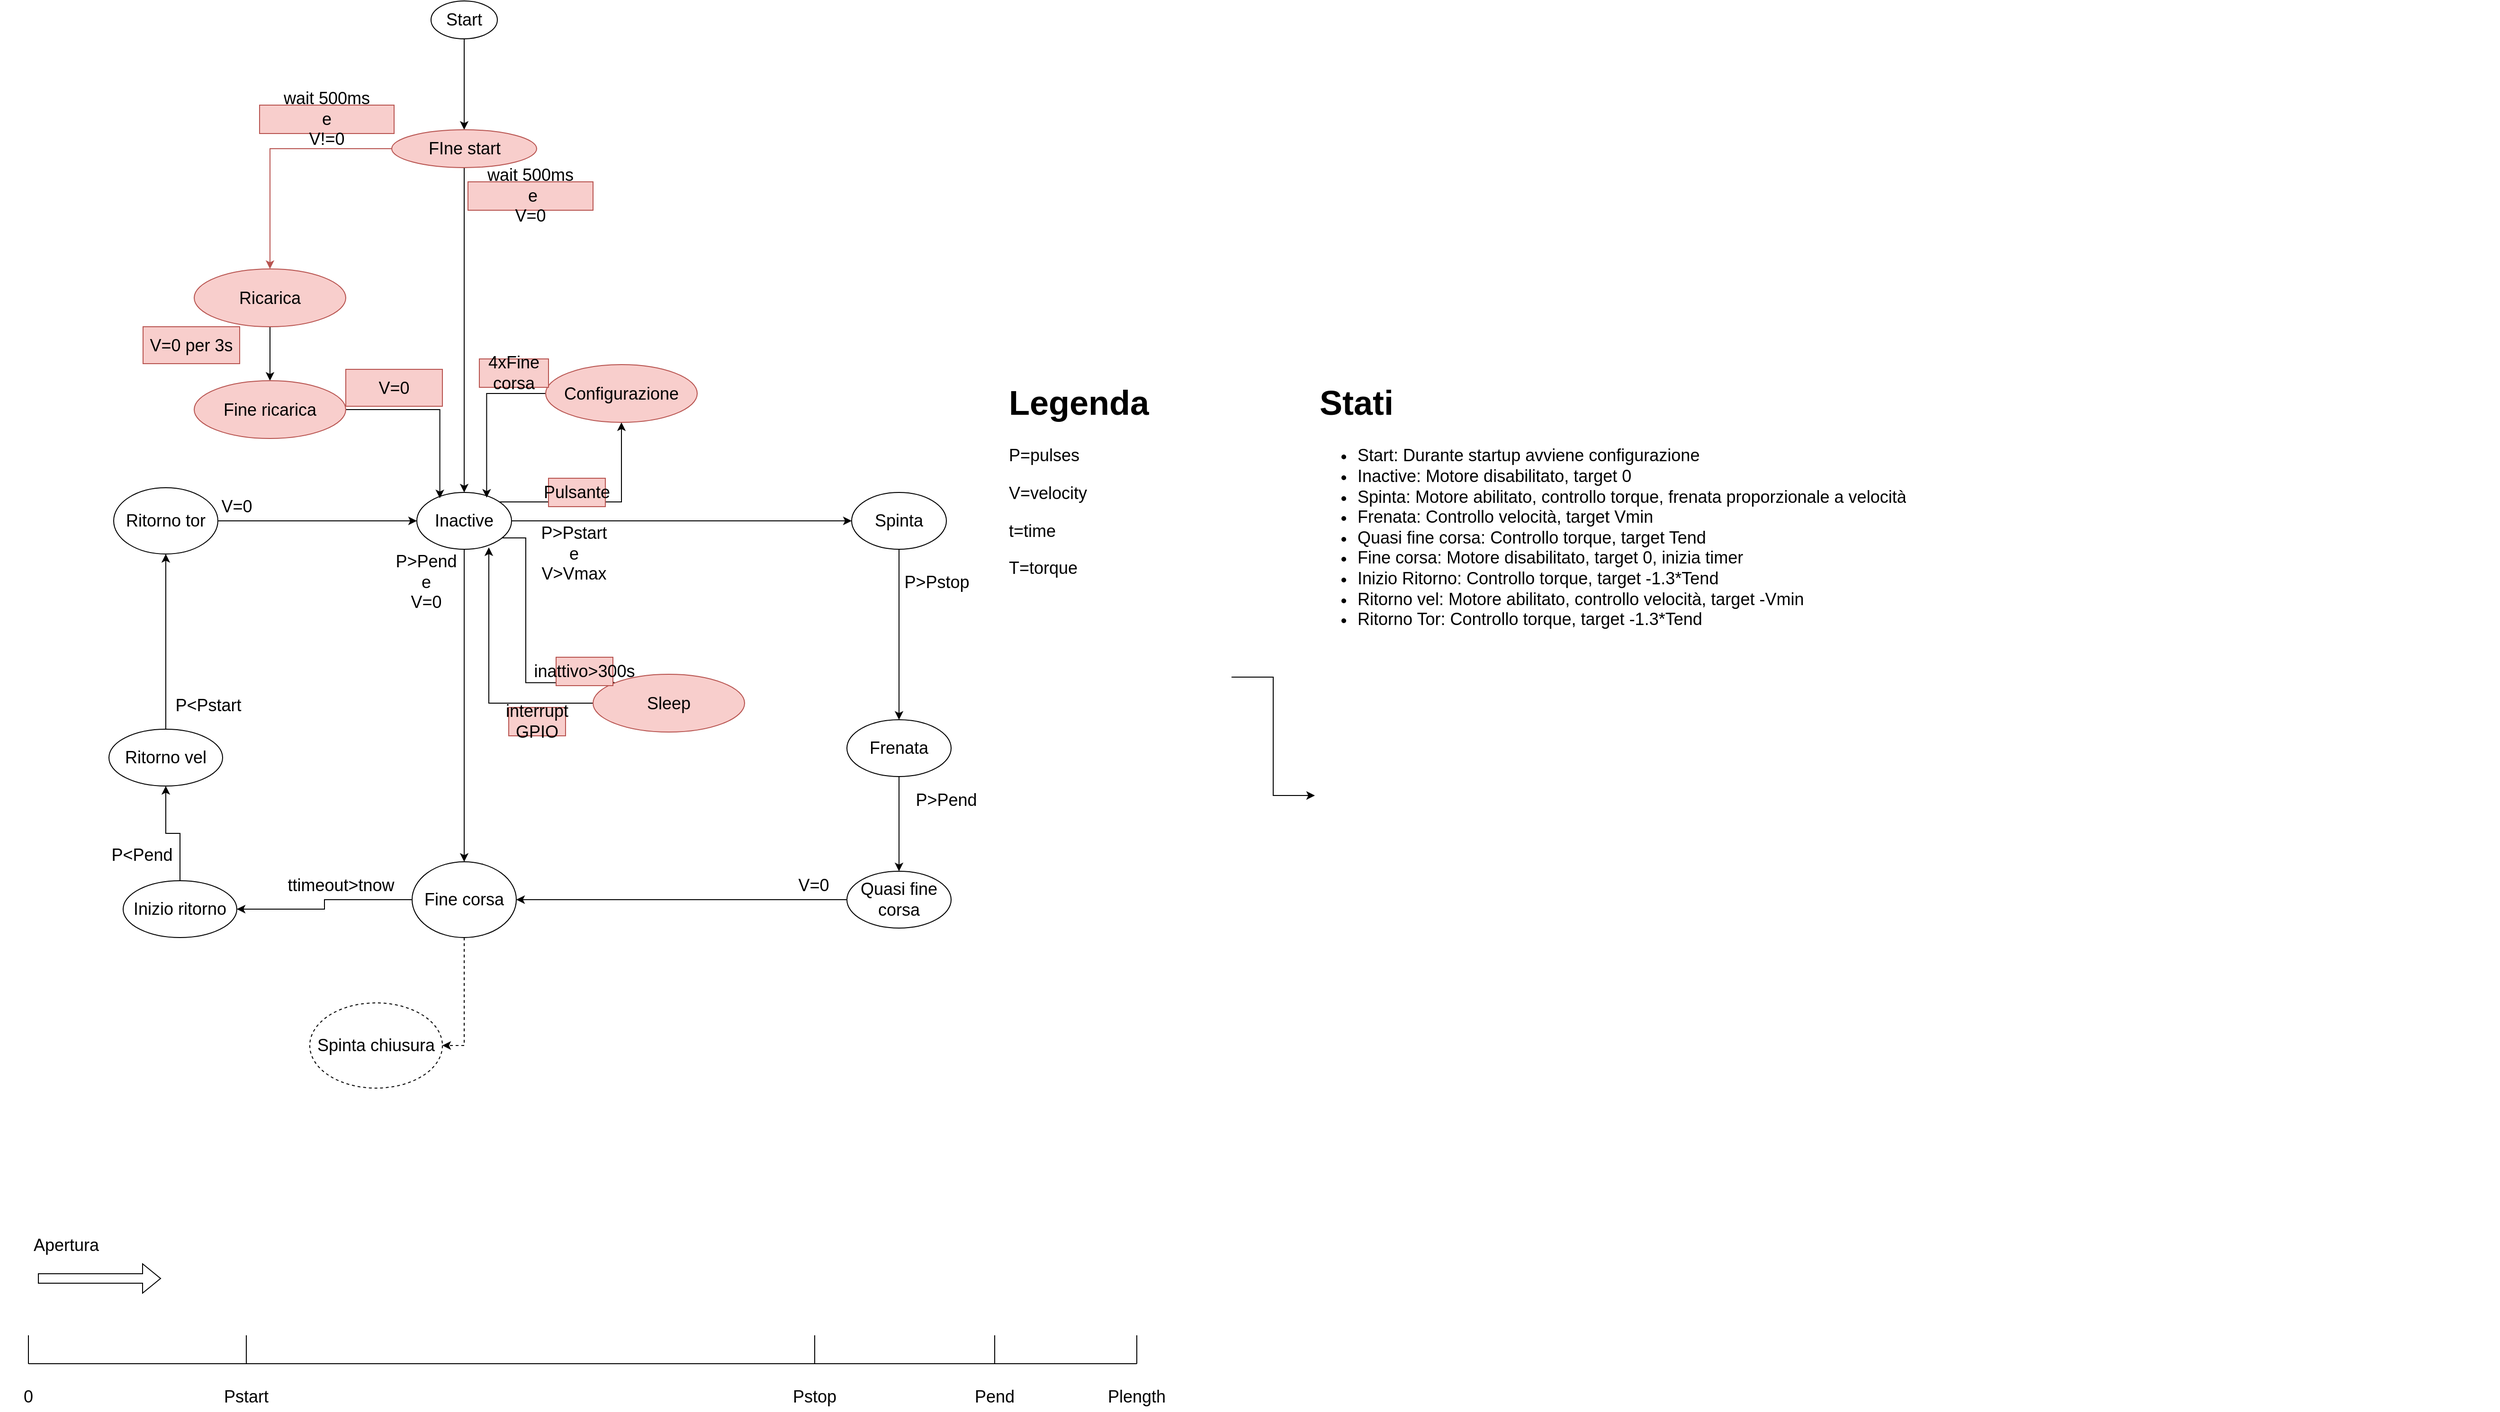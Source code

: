 <mxfile version="21.5.1" type="device">
  <diagram id="d7nroRAtxDbtay4YLN2V" name="Page-1">
    <mxGraphModel dx="1434" dy="844" grid="0" gridSize="10" guides="1" tooltips="1" connect="1" arrows="1" fold="1" page="1" pageScale="1" pageWidth="40000" pageHeight="20000" math="0" shadow="0">
      <root>
        <mxCell id="0" />
        <mxCell id="1" parent="0" />
        <mxCell id="zJO4zBRDwZIIRxrC0Oap-8" style="edgeStyle=orthogonalEdgeStyle;rounded=0;orthogonalLoop=1;jettySize=auto;html=1;entryX=0.5;entryY=0;entryDx=0;entryDy=0;fillColor=#f8cecc;strokeColor=#b85450;exitX=0;exitY=0.5;exitDx=0;exitDy=0;" parent="1" source="zJO4zBRDwZIIRxrC0Oap-12" target="zJO4zBRDwZIIRxrC0Oap-7" edge="1">
          <mxGeometry relative="1" as="geometry" />
        </mxCell>
        <mxCell id="zJO4zBRDwZIIRxrC0Oap-13" style="edgeStyle=orthogonalEdgeStyle;rounded=0;orthogonalLoop=1;jettySize=auto;html=1;entryX=0.5;entryY=0;entryDx=0;entryDy=0;" parent="1" source="75UP8MYDFvQBhDGf_e9d-1" target="zJO4zBRDwZIIRxrC0Oap-12" edge="1">
          <mxGeometry relative="1" as="geometry" />
        </mxCell>
        <mxCell id="75UP8MYDFvQBhDGf_e9d-1" value="Start" style="ellipse;whiteSpace=wrap;html=1;fontSize=18;" parent="1" vertex="1">
          <mxGeometry x="1407" y="401" width="70" height="40" as="geometry" />
        </mxCell>
        <mxCell id="75UP8MYDFvQBhDGf_e9d-11" style="edgeStyle=orthogonalEdgeStyle;rounded=0;orthogonalLoop=1;jettySize=auto;html=1;entryX=0;entryY=0.5;entryDx=0;entryDy=0;fontSize=18;" parent="1" source="75UP8MYDFvQBhDGf_e9d-2" target="75UP8MYDFvQBhDGf_e9d-3" edge="1">
          <mxGeometry relative="1" as="geometry" />
        </mxCell>
        <mxCell id="75UP8MYDFvQBhDGf_e9d-18" style="edgeStyle=orthogonalEdgeStyle;rounded=0;orthogonalLoop=1;jettySize=auto;html=1;entryX=0.5;entryY=0;entryDx=0;entryDy=0;fontSize=18;" parent="1" source="75UP8MYDFvQBhDGf_e9d-2" target="75UP8MYDFvQBhDGf_e9d-6" edge="1">
          <mxGeometry relative="1" as="geometry" />
        </mxCell>
        <mxCell id="zJO4zBRDwZIIRxrC0Oap-2" style="edgeStyle=orthogonalEdgeStyle;rounded=0;orthogonalLoop=1;jettySize=auto;html=1;entryX=0.5;entryY=1;entryDx=0;entryDy=0;" parent="1" source="75UP8MYDFvQBhDGf_e9d-2" target="zJO4zBRDwZIIRxrC0Oap-1" edge="1">
          <mxGeometry relative="1" as="geometry">
            <Array as="points">
              <mxPoint x="1608" y="930" />
            </Array>
          </mxGeometry>
        </mxCell>
        <mxCell id="VrOm38a-prXTXZv8Tp-e-2" style="edgeStyle=orthogonalEdgeStyle;rounded=0;orthogonalLoop=1;jettySize=auto;html=1;entryX=0;entryY=0;entryDx=0;entryDy=0;" edge="1" parent="1" source="75UP8MYDFvQBhDGf_e9d-2" target="VrOm38a-prXTXZv8Tp-e-1">
          <mxGeometry relative="1" as="geometry">
            <Array as="points">
              <mxPoint x="1507" y="968" />
              <mxPoint x="1507" y="1121" />
            </Array>
          </mxGeometry>
        </mxCell>
        <mxCell id="75UP8MYDFvQBhDGf_e9d-2" value="Inactive" style="ellipse;whiteSpace=wrap;html=1;fontSize=18;" parent="1" vertex="1">
          <mxGeometry x="1392" y="920" width="100" height="60" as="geometry" />
        </mxCell>
        <mxCell id="75UP8MYDFvQBhDGf_e9d-12" style="edgeStyle=orthogonalEdgeStyle;rounded=0;orthogonalLoop=1;jettySize=auto;html=1;entryX=0.5;entryY=0;entryDx=0;entryDy=0;fontSize=18;" parent="1" source="75UP8MYDFvQBhDGf_e9d-3" target="75UP8MYDFvQBhDGf_e9d-4" edge="1">
          <mxGeometry relative="1" as="geometry" />
        </mxCell>
        <mxCell id="75UP8MYDFvQBhDGf_e9d-3" value="Spinta" style="ellipse;whiteSpace=wrap;html=1;fontSize=18;" parent="1" vertex="1">
          <mxGeometry x="1851" y="920" width="100" height="60" as="geometry" />
        </mxCell>
        <mxCell id="75UP8MYDFvQBhDGf_e9d-13" style="edgeStyle=orthogonalEdgeStyle;rounded=0;orthogonalLoop=1;jettySize=auto;html=1;entryX=0.5;entryY=0;entryDx=0;entryDy=0;fontSize=18;" parent="1" source="75UP8MYDFvQBhDGf_e9d-4" target="75UP8MYDFvQBhDGf_e9d-5" edge="1">
          <mxGeometry relative="1" as="geometry" />
        </mxCell>
        <mxCell id="75UP8MYDFvQBhDGf_e9d-4" value="Frenata&lt;br style=&quot;font-size: 18px;&quot;&gt;" style="ellipse;whiteSpace=wrap;html=1;fontSize=18;" parent="1" vertex="1">
          <mxGeometry x="1846" y="1160" width="110" height="60" as="geometry" />
        </mxCell>
        <mxCell id="75UP8MYDFvQBhDGf_e9d-14" style="edgeStyle=orthogonalEdgeStyle;rounded=0;orthogonalLoop=1;jettySize=auto;html=1;entryX=1;entryY=0.5;entryDx=0;entryDy=0;fontSize=18;" parent="1" source="75UP8MYDFvQBhDGf_e9d-5" target="75UP8MYDFvQBhDGf_e9d-6" edge="1">
          <mxGeometry relative="1" as="geometry" />
        </mxCell>
        <mxCell id="75UP8MYDFvQBhDGf_e9d-5" value="Quasi fine corsa" style="ellipse;whiteSpace=wrap;html=1;fontSize=18;" parent="1" vertex="1">
          <mxGeometry x="1846" y="1320" width="110" height="60" as="geometry" />
        </mxCell>
        <mxCell id="75UP8MYDFvQBhDGf_e9d-19" style="edgeStyle=orthogonalEdgeStyle;rounded=0;orthogonalLoop=1;jettySize=auto;html=1;entryX=1;entryY=0.5;entryDx=0;entryDy=0;exitX=0.5;exitY=1;exitDx=0;exitDy=0;fontSize=18;dashed=1;" parent="1" source="75UP8MYDFvQBhDGf_e9d-6" target="75UP8MYDFvQBhDGf_e9d-9" edge="1">
          <mxGeometry relative="1" as="geometry" />
        </mxCell>
        <mxCell id="75UP8MYDFvQBhDGf_e9d-47" style="edgeStyle=orthogonalEdgeStyle;rounded=0;orthogonalLoop=1;jettySize=auto;html=1;entryX=1;entryY=0.5;entryDx=0;entryDy=0;fontSize=18;" parent="1" source="75UP8MYDFvQBhDGf_e9d-6" target="75UP8MYDFvQBhDGf_e9d-46" edge="1">
          <mxGeometry relative="1" as="geometry" />
        </mxCell>
        <mxCell id="75UP8MYDFvQBhDGf_e9d-6" value="Fine corsa" style="ellipse;whiteSpace=wrap;html=1;fontSize=18;" parent="1" vertex="1">
          <mxGeometry x="1387" y="1310" width="110" height="80" as="geometry" />
        </mxCell>
        <mxCell id="75UP8MYDFvQBhDGf_e9d-16" style="edgeStyle=orthogonalEdgeStyle;rounded=0;orthogonalLoop=1;jettySize=auto;html=1;entryX=0.5;entryY=1;entryDx=0;entryDy=0;fontSize=18;" parent="1" source="75UP8MYDFvQBhDGf_e9d-7" target="75UP8MYDFvQBhDGf_e9d-8" edge="1">
          <mxGeometry relative="1" as="geometry" />
        </mxCell>
        <mxCell id="75UP8MYDFvQBhDGf_e9d-7" value="Ritorno vel&lt;br style=&quot;font-size: 18px;&quot;&gt;" style="ellipse;whiteSpace=wrap;html=1;fontSize=18;" parent="1" vertex="1">
          <mxGeometry x="1067" y="1170" width="120" height="60" as="geometry" />
        </mxCell>
        <mxCell id="75UP8MYDFvQBhDGf_e9d-17" style="edgeStyle=orthogonalEdgeStyle;rounded=0;orthogonalLoop=1;jettySize=auto;html=1;entryX=0;entryY=0.5;entryDx=0;entryDy=0;fontSize=18;" parent="1" source="75UP8MYDFvQBhDGf_e9d-8" target="75UP8MYDFvQBhDGf_e9d-2" edge="1">
          <mxGeometry relative="1" as="geometry" />
        </mxCell>
        <mxCell id="75UP8MYDFvQBhDGf_e9d-8" value="Ritorno tor" style="ellipse;whiteSpace=wrap;html=1;fontSize=18;" parent="1" vertex="1">
          <mxGeometry x="1072" y="915" width="110" height="70" as="geometry" />
        </mxCell>
        <mxCell id="75UP8MYDFvQBhDGf_e9d-9" value="Spinta chiusura" style="ellipse;whiteSpace=wrap;html=1;fontSize=18;dashed=1;" parent="1" vertex="1">
          <mxGeometry x="1279" y="1459" width="140" height="90" as="geometry" />
        </mxCell>
        <mxCell id="75UP8MYDFvQBhDGf_e9d-51" style="edgeStyle=orthogonalEdgeStyle;rounded=0;orthogonalLoop=1;jettySize=auto;html=1;fontSize=18;" parent="1" source="75UP8MYDFvQBhDGf_e9d-20" target="75UP8MYDFvQBhDGf_e9d-45" edge="1">
          <mxGeometry relative="1" as="geometry" />
        </mxCell>
        <mxCell id="75UP8MYDFvQBhDGf_e9d-20" value="&lt;h1&gt;Legenda&lt;/h1&gt;&lt;p&gt;P=pulses&lt;/p&gt;&lt;p&gt;V=velocity&lt;/p&gt;&lt;p&gt;t=time&lt;/p&gt;&lt;p&gt;T=torque&lt;/p&gt;" style="text;html=1;strokeColor=none;fillColor=none;spacing=5;spacingTop=-20;whiteSpace=wrap;overflow=hidden;rounded=0;fontSize=18;" parent="1" vertex="1">
          <mxGeometry x="2012" y="790" width="240" height="650" as="geometry" />
        </mxCell>
        <mxCell id="75UP8MYDFvQBhDGf_e9d-21" value="" style="endArrow=none;html=1;rounded=0;fontSize=18;" parent="1" edge="1">
          <mxGeometry width="50" height="50" relative="1" as="geometry">
            <mxPoint x="982" y="1840" as="sourcePoint" />
            <mxPoint x="2152" y="1840" as="targetPoint" />
          </mxGeometry>
        </mxCell>
        <mxCell id="75UP8MYDFvQBhDGf_e9d-22" value="" style="endArrow=none;html=1;rounded=0;fontSize=18;" parent="1" edge="1">
          <mxGeometry width="50" height="50" relative="1" as="geometry">
            <mxPoint x="982" y="1840" as="sourcePoint" />
            <mxPoint x="982" y="1810" as="targetPoint" />
          </mxGeometry>
        </mxCell>
        <mxCell id="75UP8MYDFvQBhDGf_e9d-23" value="0" style="text;html=1;strokeColor=none;fillColor=none;align=center;verticalAlign=middle;whiteSpace=wrap;rounded=0;fontSize=18;" parent="1" vertex="1">
          <mxGeometry x="952" y="1860" width="60" height="30" as="geometry" />
        </mxCell>
        <mxCell id="75UP8MYDFvQBhDGf_e9d-24" value="" style="endArrow=none;html=1;rounded=0;fontSize=18;" parent="1" edge="1">
          <mxGeometry width="50" height="50" relative="1" as="geometry">
            <mxPoint x="1212" y="1840" as="sourcePoint" />
            <mxPoint x="1212" y="1810" as="targetPoint" />
          </mxGeometry>
        </mxCell>
        <mxCell id="75UP8MYDFvQBhDGf_e9d-25" value="Pstart" style="text;html=1;strokeColor=none;fillColor=none;align=center;verticalAlign=middle;whiteSpace=wrap;rounded=0;fontSize=18;" parent="1" vertex="1">
          <mxGeometry x="1182" y="1860" width="60" height="30" as="geometry" />
        </mxCell>
        <mxCell id="75UP8MYDFvQBhDGf_e9d-26" value="" style="endArrow=none;html=1;rounded=0;fontSize=18;" parent="1" edge="1">
          <mxGeometry width="50" height="50" relative="1" as="geometry">
            <mxPoint x="1812" y="1840.0" as="sourcePoint" />
            <mxPoint x="1812" y="1810.0" as="targetPoint" />
          </mxGeometry>
        </mxCell>
        <mxCell id="75UP8MYDFvQBhDGf_e9d-27" value="Pstop" style="text;html=1;strokeColor=none;fillColor=none;align=center;verticalAlign=middle;whiteSpace=wrap;rounded=0;fontSize=18;" parent="1" vertex="1">
          <mxGeometry x="1782" y="1860" width="60" height="30" as="geometry" />
        </mxCell>
        <mxCell id="75UP8MYDFvQBhDGf_e9d-28" value="" style="endArrow=none;html=1;rounded=0;fontSize=18;" parent="1" edge="1">
          <mxGeometry width="50" height="50" relative="1" as="geometry">
            <mxPoint x="2002" y="1840.0" as="sourcePoint" />
            <mxPoint x="2002" y="1810.0" as="targetPoint" />
          </mxGeometry>
        </mxCell>
        <mxCell id="75UP8MYDFvQBhDGf_e9d-29" value="Pend" style="text;html=1;strokeColor=none;fillColor=none;align=center;verticalAlign=middle;whiteSpace=wrap;rounded=0;fontSize=18;" parent="1" vertex="1">
          <mxGeometry x="1972" y="1860" width="60" height="30" as="geometry" />
        </mxCell>
        <mxCell id="75UP8MYDFvQBhDGf_e9d-30" value="" style="endArrow=none;html=1;rounded=0;fontSize=18;" parent="1" edge="1">
          <mxGeometry width="50" height="50" relative="1" as="geometry">
            <mxPoint x="2152" y="1840.0" as="sourcePoint" />
            <mxPoint x="2152" y="1810.0" as="targetPoint" />
          </mxGeometry>
        </mxCell>
        <mxCell id="75UP8MYDFvQBhDGf_e9d-31" value="Plength" style="text;html=1;strokeColor=none;fillColor=none;align=center;verticalAlign=middle;whiteSpace=wrap;rounded=0;fontSize=18;" parent="1" vertex="1">
          <mxGeometry x="2122" y="1860" width="60" height="30" as="geometry" />
        </mxCell>
        <mxCell id="75UP8MYDFvQBhDGf_e9d-32" value="" style="shape=flexArrow;endArrow=classic;html=1;rounded=0;fontSize=18;" parent="1" edge="1">
          <mxGeometry width="50" height="50" relative="1" as="geometry">
            <mxPoint x="992" y="1750" as="sourcePoint" />
            <mxPoint x="1122" y="1750" as="targetPoint" />
          </mxGeometry>
        </mxCell>
        <mxCell id="75UP8MYDFvQBhDGf_e9d-33" value="Apertura" style="text;html=1;strokeColor=none;fillColor=none;align=center;verticalAlign=middle;whiteSpace=wrap;rounded=0;fontSize=18;" parent="1" vertex="1">
          <mxGeometry x="992" y="1700" width="60" height="30" as="geometry" />
        </mxCell>
        <mxCell id="75UP8MYDFvQBhDGf_e9d-35" value="P&amp;gt;Pstart&lt;br&gt;e&lt;br&gt;V&amp;gt;Vmax" style="text;html=1;strokeColor=none;fillColor=none;align=center;verticalAlign=middle;whiteSpace=wrap;rounded=0;fontSize=18;" parent="1" vertex="1">
          <mxGeometry x="1528" y="970" width="60" height="30" as="geometry" />
        </mxCell>
        <mxCell id="75UP8MYDFvQBhDGf_e9d-38" value="P&amp;gt;Pstop" style="text;html=1;strokeColor=none;fillColor=none;align=center;verticalAlign=middle;whiteSpace=wrap;rounded=0;fontSize=18;" parent="1" vertex="1">
          <mxGeometry x="1911" y="1000" width="60" height="30" as="geometry" />
        </mxCell>
        <mxCell id="75UP8MYDFvQBhDGf_e9d-39" value="P&amp;gt;Pend" style="text;html=1;strokeColor=none;fillColor=none;align=center;verticalAlign=middle;whiteSpace=wrap;rounded=0;fontSize=18;" parent="1" vertex="1">
          <mxGeometry x="1921" y="1230" width="60" height="30" as="geometry" />
        </mxCell>
        <mxCell id="75UP8MYDFvQBhDGf_e9d-40" value="V=0" style="text;html=1;strokeColor=none;fillColor=none;align=center;verticalAlign=middle;whiteSpace=wrap;rounded=0;fontSize=18;" parent="1" vertex="1">
          <mxGeometry x="1781" y="1320" width="60" height="30" as="geometry" />
        </mxCell>
        <mxCell id="75UP8MYDFvQBhDGf_e9d-41" value="P&amp;gt;Pend&lt;br&gt;e&lt;br&gt;V=0" style="text;html=1;strokeColor=none;fillColor=none;align=center;verticalAlign=middle;whiteSpace=wrap;rounded=0;fontSize=18;" parent="1" vertex="1">
          <mxGeometry x="1372" y="1000" width="60" height="30" as="geometry" />
        </mxCell>
        <mxCell id="75UP8MYDFvQBhDGf_e9d-42" value="ttimeout&amp;gt;tnow" style="text;html=1;strokeColor=none;fillColor=none;align=center;verticalAlign=middle;whiteSpace=wrap;rounded=0;fontSize=18;" parent="1" vertex="1">
          <mxGeometry x="1282" y="1320" width="60" height="30" as="geometry" />
        </mxCell>
        <mxCell id="75UP8MYDFvQBhDGf_e9d-43" value="P&amp;lt;Pstart" style="text;html=1;strokeColor=none;fillColor=none;align=center;verticalAlign=middle;whiteSpace=wrap;rounded=0;fontSize=18;" parent="1" vertex="1">
          <mxGeometry x="1142" y="1130" width="60" height="30" as="geometry" />
        </mxCell>
        <mxCell id="75UP8MYDFvQBhDGf_e9d-44" value="V=0" style="text;html=1;strokeColor=none;fillColor=none;align=center;verticalAlign=middle;whiteSpace=wrap;rounded=0;fontSize=18;" parent="1" vertex="1">
          <mxGeometry x="1172" y="920" width="60" height="30" as="geometry" />
        </mxCell>
        <mxCell id="75UP8MYDFvQBhDGf_e9d-45" value="&lt;h1&gt;Stati&lt;/h1&gt;&lt;div&gt;&lt;ul&gt;&lt;li&gt;Start: Durante startup avviene configurazione&lt;/li&gt;&lt;li&gt;Inactive: Motore disabilitato, target 0&lt;/li&gt;&lt;li&gt;Spinta: Motore abilitato, controllo torque, frenata proporzionale a velocità&lt;/li&gt;&lt;li&gt;Frenata: Controllo velocità, target Vmin&lt;/li&gt;&lt;li&gt;Quasi fine corsa: Controllo torque, target Tend&lt;/li&gt;&lt;li&gt;Fine corsa: Motore disabilitato, target 0, inizia timer&lt;/li&gt;&lt;li&gt;Inizio Ritorno: Controllo torque, target -1.3*Tend&lt;/li&gt;&lt;li&gt;Ritorno vel: Motore abilitato, controllo velocità, target -Vmin&lt;/li&gt;&lt;li&gt;Ritorno Tor: Controllo torque, target -1.3*Tend&lt;/li&gt;&lt;/ul&gt;&lt;/div&gt;" style="text;html=1;strokeColor=none;fillColor=none;spacing=5;spacingTop=-20;whiteSpace=wrap;overflow=hidden;rounded=0;dashed=1;fontSize=18;" parent="1" vertex="1">
          <mxGeometry x="2340" y="790" width="1250" height="900" as="geometry" />
        </mxCell>
        <mxCell id="75UP8MYDFvQBhDGf_e9d-48" style="edgeStyle=orthogonalEdgeStyle;rounded=0;orthogonalLoop=1;jettySize=auto;html=1;entryX=0.5;entryY=1;entryDx=0;entryDy=0;fontSize=18;" parent="1" source="75UP8MYDFvQBhDGf_e9d-46" target="75UP8MYDFvQBhDGf_e9d-7" edge="1">
          <mxGeometry relative="1" as="geometry" />
        </mxCell>
        <mxCell id="75UP8MYDFvQBhDGf_e9d-46" value="Inizio ritorno" style="ellipse;whiteSpace=wrap;html=1;fontSize=18;" parent="1" vertex="1">
          <mxGeometry x="1082" y="1330" width="120" height="60" as="geometry" />
        </mxCell>
        <mxCell id="75UP8MYDFvQBhDGf_e9d-50" value="P&amp;lt;Pend" style="text;html=1;strokeColor=none;fillColor=none;align=center;verticalAlign=middle;whiteSpace=wrap;rounded=0;fontSize=18;" parent="1" vertex="1">
          <mxGeometry x="1072" y="1288" width="60" height="30" as="geometry" />
        </mxCell>
        <mxCell id="zJO4zBRDwZIIRxrC0Oap-4" style="edgeStyle=orthogonalEdgeStyle;rounded=0;orthogonalLoop=1;jettySize=auto;html=1;entryX=0.737;entryY=0.092;entryDx=0;entryDy=0;entryPerimeter=0;" parent="1" source="zJO4zBRDwZIIRxrC0Oap-1" target="75UP8MYDFvQBhDGf_e9d-2" edge="1">
          <mxGeometry relative="1" as="geometry" />
        </mxCell>
        <mxCell id="zJO4zBRDwZIIRxrC0Oap-1" value="Configurazione" style="ellipse;whiteSpace=wrap;html=1;fontSize=18;fillColor=#f8cecc;strokeColor=#b85450;" parent="1" vertex="1">
          <mxGeometry x="1528" y="785" width="160" height="61" as="geometry" />
        </mxCell>
        <mxCell id="zJO4zBRDwZIIRxrC0Oap-3" value="Pulsante" style="text;html=1;strokeColor=#b85450;fillColor=#f8cecc;align=center;verticalAlign=middle;whiteSpace=wrap;rounded=0;fontSize=18;" parent="1" vertex="1">
          <mxGeometry x="1531" y="905" width="60" height="30" as="geometry" />
        </mxCell>
        <mxCell id="zJO4zBRDwZIIRxrC0Oap-5" value="4xFine corsa" style="text;html=1;strokeColor=#b85450;fillColor=#f8cecc;align=center;verticalAlign=middle;whiteSpace=wrap;rounded=0;fontSize=18;" parent="1" vertex="1">
          <mxGeometry x="1458" y="779" width="73" height="30" as="geometry" />
        </mxCell>
        <mxCell id="zJO4zBRDwZIIRxrC0Oap-6" value="wait 500ms&lt;br&gt;&amp;nbsp;e&lt;br&gt;V=0" style="text;html=1;strokeColor=#b85450;fillColor=#f8cecc;align=center;verticalAlign=middle;whiteSpace=wrap;rounded=0;fontSize=18;" parent="1" vertex="1">
          <mxGeometry x="1446" y="592" width="132" height="30" as="geometry" />
        </mxCell>
        <mxCell id="zJO4zBRDwZIIRxrC0Oap-16" style="edgeStyle=orthogonalEdgeStyle;rounded=0;orthogonalLoop=1;jettySize=auto;html=1;entryX=0.5;entryY=0;entryDx=0;entryDy=0;" parent="1" source="zJO4zBRDwZIIRxrC0Oap-7" target="zJO4zBRDwZIIRxrC0Oap-15" edge="1">
          <mxGeometry relative="1" as="geometry" />
        </mxCell>
        <mxCell id="zJO4zBRDwZIIRxrC0Oap-7" value="Ricarica" style="ellipse;whiteSpace=wrap;html=1;fontSize=18;fillColor=#f8cecc;strokeColor=#b85450;" parent="1" vertex="1">
          <mxGeometry x="1157" y="684" width="160" height="61" as="geometry" />
        </mxCell>
        <mxCell id="zJO4zBRDwZIIRxrC0Oap-10" value="V=0 per 3s" style="text;html=1;strokeColor=#b85450;fillColor=#f8cecc;align=center;verticalAlign=middle;whiteSpace=wrap;rounded=0;fontSize=18;" parent="1" vertex="1">
          <mxGeometry x="1103" y="745" width="102" height="39" as="geometry" />
        </mxCell>
        <mxCell id="zJO4zBRDwZIIRxrC0Oap-11" value="wait 500ms&lt;br&gt;e&lt;br&gt;V!=0" style="text;html=1;strokeColor=#b85450;fillColor=#f8cecc;align=center;verticalAlign=middle;whiteSpace=wrap;rounded=0;fontSize=18;" parent="1" vertex="1">
          <mxGeometry x="1226" y="511" width="142" height="30" as="geometry" />
        </mxCell>
        <mxCell id="zJO4zBRDwZIIRxrC0Oap-14" style="edgeStyle=orthogonalEdgeStyle;rounded=0;orthogonalLoop=1;jettySize=auto;html=1;entryX=0.5;entryY=0;entryDx=0;entryDy=0;" parent="1" source="zJO4zBRDwZIIRxrC0Oap-12" target="75UP8MYDFvQBhDGf_e9d-2" edge="1">
          <mxGeometry relative="1" as="geometry" />
        </mxCell>
        <mxCell id="zJO4zBRDwZIIRxrC0Oap-12" value="FIne start" style="ellipse;whiteSpace=wrap;html=1;fontSize=18;fillColor=#f8cecc;strokeColor=#b85450;" parent="1" vertex="1">
          <mxGeometry x="1365.5" y="537" width="153" height="40" as="geometry" />
        </mxCell>
        <mxCell id="zJO4zBRDwZIIRxrC0Oap-17" style="edgeStyle=orthogonalEdgeStyle;rounded=0;orthogonalLoop=1;jettySize=auto;html=1;entryX=0.243;entryY=0.102;entryDx=0;entryDy=0;entryPerimeter=0;" parent="1" source="zJO4zBRDwZIIRxrC0Oap-15" target="75UP8MYDFvQBhDGf_e9d-2" edge="1">
          <mxGeometry relative="1" as="geometry" />
        </mxCell>
        <mxCell id="zJO4zBRDwZIIRxrC0Oap-15" value="Fine ricarica" style="ellipse;whiteSpace=wrap;html=1;fontSize=18;fillColor=#f8cecc;strokeColor=#b85450;" parent="1" vertex="1">
          <mxGeometry x="1157" y="802" width="160" height="61" as="geometry" />
        </mxCell>
        <mxCell id="zJO4zBRDwZIIRxrC0Oap-18" value="V=0" style="text;html=1;strokeColor=#b85450;fillColor=#f8cecc;align=center;verticalAlign=middle;whiteSpace=wrap;rounded=0;fontSize=18;" parent="1" vertex="1">
          <mxGeometry x="1317" y="790" width="102" height="39" as="geometry" />
        </mxCell>
        <mxCell id="VrOm38a-prXTXZv8Tp-e-4" style="edgeStyle=orthogonalEdgeStyle;rounded=0;orthogonalLoop=1;jettySize=auto;html=1;entryX=0.76;entryY=0.967;entryDx=0;entryDy=0;entryPerimeter=0;" edge="1" parent="1" source="VrOm38a-prXTXZv8Tp-e-1" target="75UP8MYDFvQBhDGf_e9d-2">
          <mxGeometry relative="1" as="geometry" />
        </mxCell>
        <mxCell id="VrOm38a-prXTXZv8Tp-e-1" value="Sleep&lt;br&gt;" style="ellipse;whiteSpace=wrap;html=1;fontSize=18;fillColor=#f8cecc;strokeColor=#b85450;" vertex="1" parent="1">
          <mxGeometry x="1578" y="1112" width="160" height="61" as="geometry" />
        </mxCell>
        <mxCell id="VrOm38a-prXTXZv8Tp-e-3" value="inattivo&amp;gt;300s" style="text;html=1;strokeColor=#b85450;fillColor=#f8cecc;align=center;verticalAlign=middle;whiteSpace=wrap;rounded=0;fontSize=18;" vertex="1" parent="1">
          <mxGeometry x="1539" y="1094" width="60" height="30" as="geometry" />
        </mxCell>
        <mxCell id="VrOm38a-prXTXZv8Tp-e-5" value="interrupt GPIO" style="text;html=1;strokeColor=#b85450;fillColor=#f8cecc;align=center;verticalAlign=middle;whiteSpace=wrap;rounded=0;fontSize=18;" vertex="1" parent="1">
          <mxGeometry x="1489" y="1147" width="60" height="30" as="geometry" />
        </mxCell>
      </root>
    </mxGraphModel>
  </diagram>
</mxfile>
